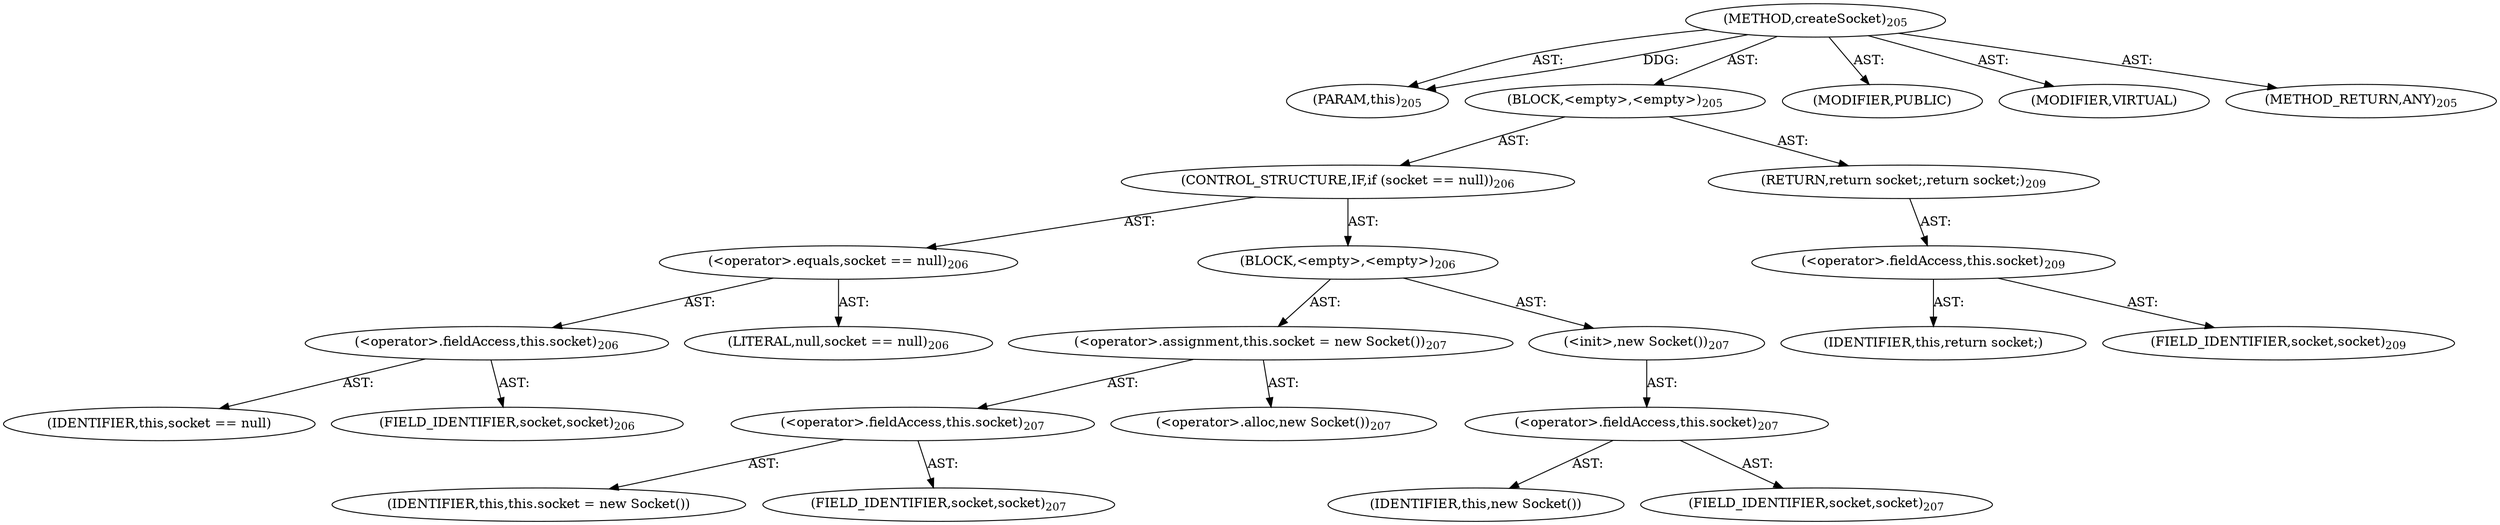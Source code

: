 digraph "createSocket" {  
"111669149706" [label = <(METHOD,createSocket)<SUB>205</SUB>> ]
"115964117015" [label = <(PARAM,this)<SUB>205</SUB>> ]
"25769803787" [label = <(BLOCK,&lt;empty&gt;,&lt;empty&gt;)<SUB>205</SUB>> ]
"47244640257" [label = <(CONTROL_STRUCTURE,IF,if (socket == null))<SUB>206</SUB>> ]
"30064771098" [label = <(&lt;operator&gt;.equals,socket == null)<SUB>206</SUB>> ]
"30064771099" [label = <(&lt;operator&gt;.fieldAccess,this.socket)<SUB>206</SUB>> ]
"68719476774" [label = <(IDENTIFIER,this,socket == null)> ]
"55834574861" [label = <(FIELD_IDENTIFIER,socket,socket)<SUB>206</SUB>> ]
"90194313220" [label = <(LITERAL,null,socket == null)<SUB>206</SUB>> ]
"25769803788" [label = <(BLOCK,&lt;empty&gt;,&lt;empty&gt;)<SUB>206</SUB>> ]
"30064771100" [label = <(&lt;operator&gt;.assignment,this.socket = new Socket())<SUB>207</SUB>> ]
"30064771101" [label = <(&lt;operator&gt;.fieldAccess,this.socket)<SUB>207</SUB>> ]
"68719476775" [label = <(IDENTIFIER,this,this.socket = new Socket())> ]
"55834574862" [label = <(FIELD_IDENTIFIER,socket,socket)<SUB>207</SUB>> ]
"30064771102" [label = <(&lt;operator&gt;.alloc,new Socket())<SUB>207</SUB>> ]
"30064771103" [label = <(&lt;init&gt;,new Socket())<SUB>207</SUB>> ]
"30064771104" [label = <(&lt;operator&gt;.fieldAccess,this.socket)<SUB>207</SUB>> ]
"68719476776" [label = <(IDENTIFIER,this,new Socket())> ]
"55834574863" [label = <(FIELD_IDENTIFIER,socket,socket)<SUB>207</SUB>> ]
"146028888067" [label = <(RETURN,return socket;,return socket;)<SUB>209</SUB>> ]
"30064771105" [label = <(&lt;operator&gt;.fieldAccess,this.socket)<SUB>209</SUB>> ]
"68719476777" [label = <(IDENTIFIER,this,return socket;)> ]
"55834574864" [label = <(FIELD_IDENTIFIER,socket,socket)<SUB>209</SUB>> ]
"133143986216" [label = <(MODIFIER,PUBLIC)> ]
"133143986217" [label = <(MODIFIER,VIRTUAL)> ]
"128849018890" [label = <(METHOD_RETURN,ANY)<SUB>205</SUB>> ]
  "111669149706" -> "115964117015"  [ label = "AST: "] 
  "111669149706" -> "25769803787"  [ label = "AST: "] 
  "111669149706" -> "133143986216"  [ label = "AST: "] 
  "111669149706" -> "133143986217"  [ label = "AST: "] 
  "111669149706" -> "128849018890"  [ label = "AST: "] 
  "25769803787" -> "47244640257"  [ label = "AST: "] 
  "25769803787" -> "146028888067"  [ label = "AST: "] 
  "47244640257" -> "30064771098"  [ label = "AST: "] 
  "47244640257" -> "25769803788"  [ label = "AST: "] 
  "30064771098" -> "30064771099"  [ label = "AST: "] 
  "30064771098" -> "90194313220"  [ label = "AST: "] 
  "30064771099" -> "68719476774"  [ label = "AST: "] 
  "30064771099" -> "55834574861"  [ label = "AST: "] 
  "25769803788" -> "30064771100"  [ label = "AST: "] 
  "25769803788" -> "30064771103"  [ label = "AST: "] 
  "30064771100" -> "30064771101"  [ label = "AST: "] 
  "30064771100" -> "30064771102"  [ label = "AST: "] 
  "30064771101" -> "68719476775"  [ label = "AST: "] 
  "30064771101" -> "55834574862"  [ label = "AST: "] 
  "30064771103" -> "30064771104"  [ label = "AST: "] 
  "30064771104" -> "68719476776"  [ label = "AST: "] 
  "30064771104" -> "55834574863"  [ label = "AST: "] 
  "146028888067" -> "30064771105"  [ label = "AST: "] 
  "30064771105" -> "68719476777"  [ label = "AST: "] 
  "30064771105" -> "55834574864"  [ label = "AST: "] 
  "111669149706" -> "115964117015"  [ label = "DDG: "] 
}
